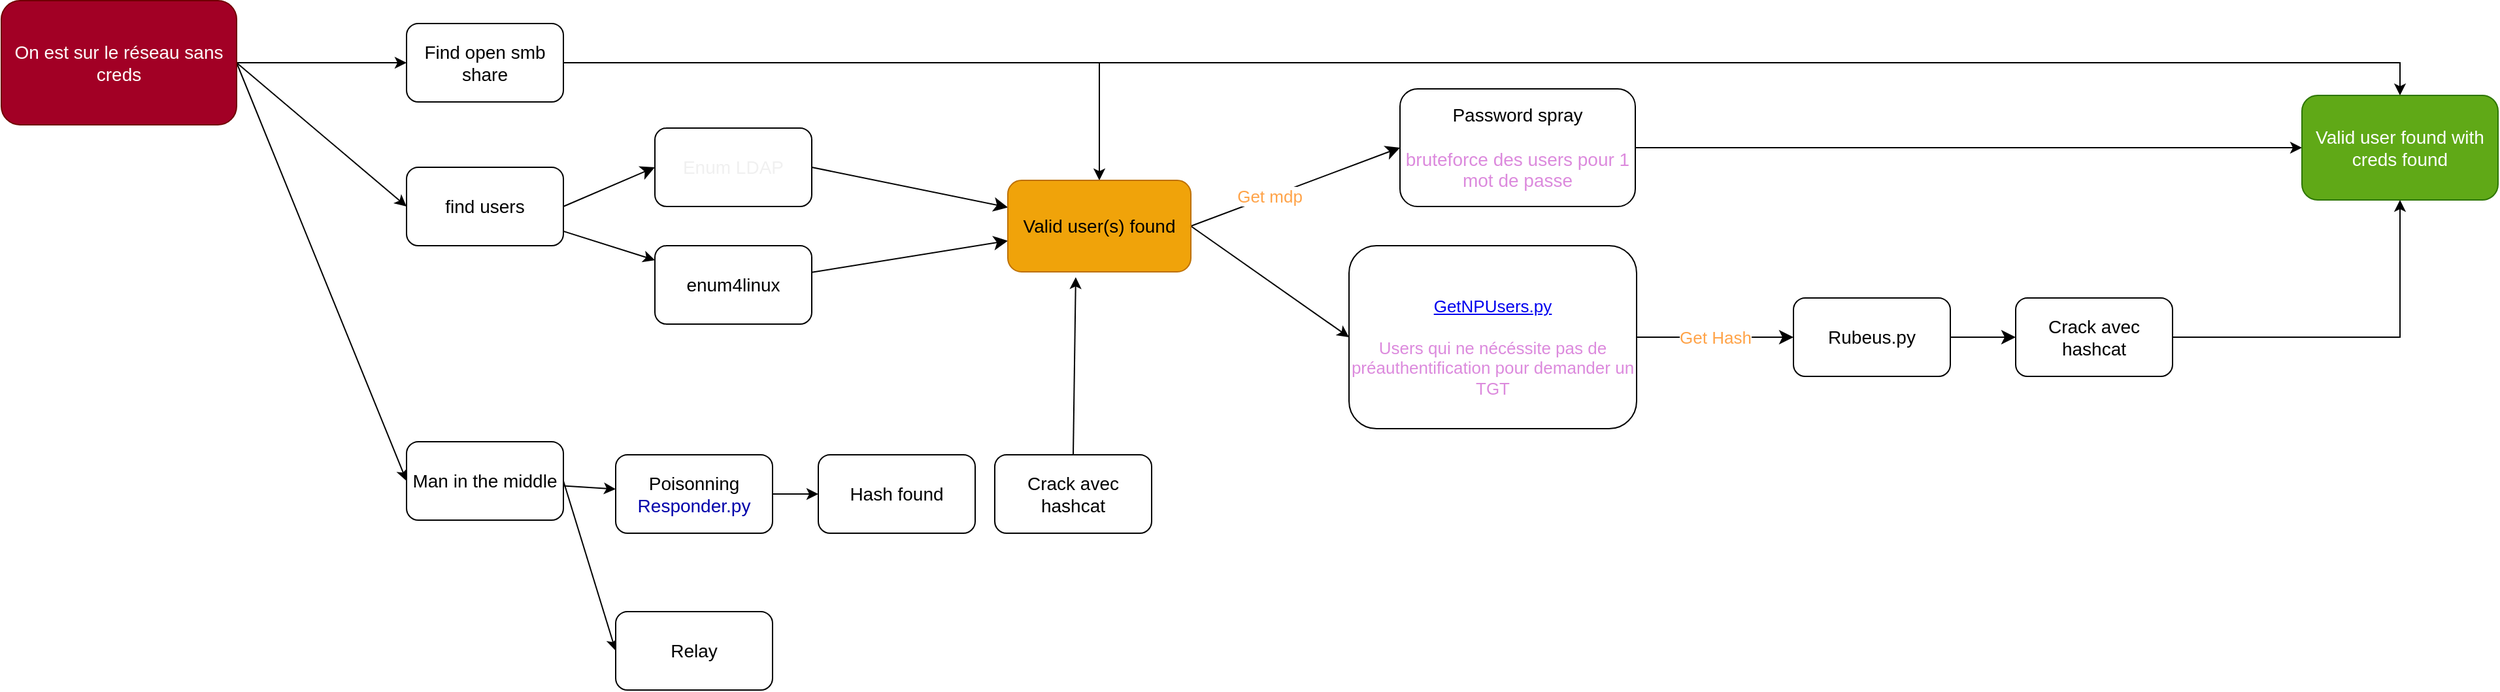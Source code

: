 <mxfile version="20.8.18" type="github" pages="3">
  <diagram id="9fB0GFrZQWABB-8gzhsE" name="From no creds">
    <mxGraphModel dx="3218" dy="1093" grid="1" gridSize="10" guides="1" tooltips="1" connect="1" arrows="1" fold="1" page="1" pageScale="1" pageWidth="1169" pageHeight="827" math="0" shadow="0">
      <root>
        <mxCell id="0" />
        <mxCell id="1" parent="0" />
        <mxCell id="q669wVBJVDhqwRxZ6Rot-2" value="" style="edgeStyle=none;rounded=0;orthogonalLoop=1;jettySize=auto;html=1;fontSize=14;exitX=1;exitY=0.5;exitDx=0;exitDy=0;entryX=0;entryY=0.5;entryDx=0;entryDy=0;" parent="1" source="OosuojFDGbZqmqcItjsv-1" target="q669wVBJVDhqwRxZ6Rot-1" edge="1">
          <mxGeometry relative="1" as="geometry" />
        </mxCell>
        <mxCell id="FLfiycKaQOmbqjivF0rp-5" style="edgeStyle=none;rounded=0;orthogonalLoop=1;jettySize=auto;html=1;exitX=1;exitY=0.5;exitDx=0;exitDy=0;entryX=0;entryY=0.5;entryDx=0;entryDy=0;fontSize=14;" parent="1" source="OosuojFDGbZqmqcItjsv-1" target="FLfiycKaQOmbqjivF0rp-3" edge="1">
          <mxGeometry relative="1" as="geometry" />
        </mxCell>
        <mxCell id="FLfiycKaQOmbqjivF0rp-9" style="edgeStyle=none;rounded=0;orthogonalLoop=1;jettySize=auto;html=1;exitX=1;exitY=0.5;exitDx=0;exitDy=0;entryX=0;entryY=0.5;entryDx=0;entryDy=0;fontSize=14;" parent="1" source="OosuojFDGbZqmqcItjsv-1" target="FLfiycKaQOmbqjivF0rp-6" edge="1">
          <mxGeometry relative="1" as="geometry" />
        </mxCell>
        <mxCell id="OosuojFDGbZqmqcItjsv-1" value="On est sur le réseau sans creds" style="rounded=1;whiteSpace=wrap;html=1;fontSize=14;fillColor=#a20025;strokeColor=#6F0000;fontColor=#ffffff;" parent="1" vertex="1">
          <mxGeometry x="-100" y="102.5" width="180" height="95" as="geometry" />
        </mxCell>
        <mxCell id="q669wVBJVDhqwRxZ6Rot-6" value="" style="edgeStyle=none;rounded=0;orthogonalLoop=1;jettySize=auto;html=1;fontSize=14;entryX=0;entryY=0.5;entryDx=0;entryDy=0;exitX=1;exitY=0.5;exitDx=0;exitDy=0;" parent="1" source="q669wVBJVDhqwRxZ6Rot-1" target="q669wVBJVDhqwRxZ6Rot-5" edge="1">
          <mxGeometry relative="1" as="geometry" />
        </mxCell>
        <mxCell id="3KcXfi7NhkpAm5ZNJReR-2" value="" style="edgeStyle=none;rounded=0;orthogonalLoop=1;jettySize=auto;html=1;fontSize=13;fontColor=#dc8add;" edge="1" parent="1" source="q669wVBJVDhqwRxZ6Rot-1" target="3KcXfi7NhkpAm5ZNJReR-1">
          <mxGeometry relative="1" as="geometry" />
        </mxCell>
        <mxCell id="q669wVBJVDhqwRxZ6Rot-1" value="Man in the middle" style="whiteSpace=wrap;html=1;rounded=1;fontSize=14;" parent="1" vertex="1">
          <mxGeometry x="210" y="440" width="120" height="60" as="geometry" />
        </mxCell>
        <mxCell id="FLfiycKaQOmbqjivF0rp-2" style="edgeStyle=none;rounded=0;orthogonalLoop=1;jettySize=auto;html=1;exitX=1;exitY=0.5;exitDx=0;exitDy=0;entryX=0;entryY=0.5;entryDx=0;entryDy=0;fontSize=14;" parent="1" source="q669wVBJVDhqwRxZ6Rot-3" target="y5aqqQjo2jUjklV6V6uS-5" edge="1">
          <mxGeometry relative="1" as="geometry">
            <mxPoint x="1010" y="220" as="targetPoint" />
          </mxGeometry>
        </mxCell>
        <mxCell id="q669wVBJVDhqwRxZ6Rot-3" value="&lt;div&gt;Password spray&lt;/div&gt;&lt;div&gt;&lt;br&gt;&lt;/div&gt;&lt;div&gt;&lt;font color=&quot;#dc8add&quot;&gt;bruteforce des users pour 1 mot de passe&lt;/font&gt;&lt;/div&gt;" style="whiteSpace=wrap;html=1;rounded=1;fontSize=14;" parent="1" vertex="1">
          <mxGeometry x="970" y="170" width="180" height="90" as="geometry" />
        </mxCell>
        <mxCell id="q669wVBJVDhqwRxZ6Rot-5" value="Relay" style="whiteSpace=wrap;html=1;rounded=1;fontSize=14;" parent="1" vertex="1">
          <mxGeometry x="370" y="570" width="120" height="60" as="geometry" />
        </mxCell>
        <mxCell id="y5aqqQjo2jUjklV6V6uS-7" style="edgeStyle=orthogonalEdgeStyle;rounded=0;orthogonalLoop=1;jettySize=auto;html=1;exitX=1;exitY=0.5;exitDx=0;exitDy=0;entryX=0.5;entryY=0;entryDx=0;entryDy=0;" edge="1" parent="1" source="FLfiycKaQOmbqjivF0rp-3" target="y5aqqQjo2jUjklV6V6uS-5">
          <mxGeometry relative="1" as="geometry" />
        </mxCell>
        <mxCell id="y5aqqQjo2jUjklV6V6uS-10" style="edgeStyle=orthogonalEdgeStyle;rounded=0;orthogonalLoop=1;jettySize=auto;html=1;exitX=1;exitY=0.5;exitDx=0;exitDy=0;fontColor=#ffa348;" edge="1" parent="1" source="FLfiycKaQOmbqjivF0rp-3" target="1S_cvOo1YeR9LOM_VgR6-3">
          <mxGeometry relative="1" as="geometry" />
        </mxCell>
        <mxCell id="FLfiycKaQOmbqjivF0rp-3" value="Find open smb share" style="rounded=1;whiteSpace=wrap;html=1;fontSize=14;" parent="1" vertex="1">
          <mxGeometry x="210" y="120" width="120" height="60" as="geometry" />
        </mxCell>
        <mxCell id="FLfiycKaQOmbqjivF0rp-8" value="" style="edgeStyle=none;rounded=0;orthogonalLoop=1;jettySize=auto;html=1;fontSize=14;" parent="1" source="FLfiycKaQOmbqjivF0rp-6" target="FLfiycKaQOmbqjivF0rp-7" edge="1">
          <mxGeometry relative="1" as="geometry" />
        </mxCell>
        <mxCell id="1S_cvOo1YeR9LOM_VgR6-2" style="edgeStyle=none;curved=1;rounded=0;orthogonalLoop=1;jettySize=auto;html=1;exitX=1;exitY=0.5;exitDx=0;exitDy=0;entryX=0;entryY=0.5;entryDx=0;entryDy=0;fontSize=14;fontColor=#F0F0F0;startSize=8;endSize=8;" parent="1" source="FLfiycKaQOmbqjivF0rp-6" target="1S_cvOo1YeR9LOM_VgR6-1" edge="1">
          <mxGeometry relative="1" as="geometry" />
        </mxCell>
        <mxCell id="FLfiycKaQOmbqjivF0rp-6" value="find users" style="rounded=1;whiteSpace=wrap;html=1;fontSize=14;" parent="1" vertex="1">
          <mxGeometry x="210" y="230" width="120" height="60" as="geometry" />
        </mxCell>
        <mxCell id="1S_cvOo1YeR9LOM_VgR6-4" value="" style="edgeStyle=none;curved=1;rounded=0;orthogonalLoop=1;jettySize=auto;html=1;fontSize=14;fontColor=#F0F0F0;startSize=8;endSize=8;" parent="1" source="FLfiycKaQOmbqjivF0rp-7" target="1S_cvOo1YeR9LOM_VgR6-3" edge="1">
          <mxGeometry relative="1" as="geometry" />
        </mxCell>
        <mxCell id="FLfiycKaQOmbqjivF0rp-7" value="enum4linux" style="whiteSpace=wrap;html=1;rounded=1;fontSize=14;" parent="1" vertex="1">
          <mxGeometry x="400" y="290" width="120" height="60" as="geometry" />
        </mxCell>
        <mxCell id="1S_cvOo1YeR9LOM_VgR6-5" style="edgeStyle=none;curved=1;rounded=0;orthogonalLoop=1;jettySize=auto;html=1;exitX=1;exitY=0.5;exitDx=0;exitDy=0;fontSize=14;fontColor=#F0F0F0;startSize=8;endSize=8;" parent="1" source="1S_cvOo1YeR9LOM_VgR6-1" target="1S_cvOo1YeR9LOM_VgR6-3" edge="1">
          <mxGeometry relative="1" as="geometry" />
        </mxCell>
        <mxCell id="1S_cvOo1YeR9LOM_VgR6-1" value="&lt;font style=&quot;font-size: 14px;&quot;&gt;Enum LDAP&lt;/font&gt;" style="rounded=1;whiteSpace=wrap;html=1;labelBackgroundColor=none;fontSize=14;fontColor=#F0F0F0;" parent="1" vertex="1">
          <mxGeometry x="400" y="200" width="120" height="60" as="geometry" />
        </mxCell>
        <mxCell id="1S_cvOo1YeR9LOM_VgR6-6" style="edgeStyle=none;curved=1;rounded=0;orthogonalLoop=1;jettySize=auto;html=1;exitX=1;exitY=0.5;exitDx=0;exitDy=0;entryX=0;entryY=0.5;entryDx=0;entryDy=0;fontSize=14;fontColor=#000000;startSize=8;endSize=8;" parent="1" source="1S_cvOo1YeR9LOM_VgR6-3" target="q669wVBJVDhqwRxZ6Rot-3" edge="1">
          <mxGeometry relative="1" as="geometry" />
        </mxCell>
        <mxCell id="y5aqqQjo2jUjklV6V6uS-11" value="&lt;font style=&quot;font-size: 13px;&quot;&gt;Get mdp&lt;/font&gt;" style="edgeLabel;html=1;align=center;verticalAlign=middle;resizable=0;points=[];fontColor=#ffa348;" vertex="1" connectable="0" parent="1S_cvOo1YeR9LOM_VgR6-6">
          <mxGeometry x="-0.253" y="1" relative="1" as="geometry">
            <mxPoint as="offset" />
          </mxGeometry>
        </mxCell>
        <mxCell id="1S_cvOo1YeR9LOM_VgR6-9" value="&lt;font style=&quot;font-size: 13px;&quot; color=&quot;#ffa348&quot;&gt;Get Hash&lt;/font&gt;" style="rounded=0;orthogonalLoop=1;jettySize=auto;html=1;entryX=0;entryY=0.5;entryDx=0;entryDy=0;fontSize=14;fontColor=#000000;startSize=8;endSize=8;startArrow=none;exitX=1;exitY=0.5;exitDx=0;exitDy=0;" parent="1" source="y5aqqQjo2jUjklV6V6uS-16" target="y5aqqQjo2jUjklV6V6uS-1" edge="1">
          <mxGeometry relative="1" as="geometry">
            <mxPoint x="701" y="570" as="sourcePoint" />
            <mxPoint x="966" y="350" as="targetPoint" />
          </mxGeometry>
        </mxCell>
        <mxCell id="y5aqqQjo2jUjklV6V6uS-19" style="edgeStyle=none;rounded=0;orthogonalLoop=1;jettySize=auto;html=1;exitX=1;exitY=0.5;exitDx=0;exitDy=0;entryX=0;entryY=0.5;entryDx=0;entryDy=0;fontSize=13;fontColor=#ffffff;" edge="1" parent="1" source="1S_cvOo1YeR9LOM_VgR6-3" target="y5aqqQjo2jUjklV6V6uS-16">
          <mxGeometry relative="1" as="geometry" />
        </mxCell>
        <mxCell id="1S_cvOo1YeR9LOM_VgR6-3" value="Valid user(s) found" style="whiteSpace=wrap;html=1;rounded=1;fontSize=14;fillColor=#f0a30a;strokeColor=#BD7000;fontColor=#000000;" parent="1" vertex="1">
          <mxGeometry x="670" y="240" width="140" height="70" as="geometry" />
        </mxCell>
        <mxCell id="y5aqqQjo2jUjklV6V6uS-3" style="edgeStyle=none;curved=1;rounded=0;orthogonalLoop=1;jettySize=auto;html=1;exitX=1;exitY=0.5;exitDx=0;exitDy=0;entryX=0;entryY=0.5;entryDx=0;entryDy=0;fontSize=14;startSize=8;endSize=8;" edge="1" parent="1" source="y5aqqQjo2jUjklV6V6uS-1" target="y5aqqQjo2jUjklV6V6uS-13">
          <mxGeometry relative="1" as="geometry">
            <mxPoint x="1341" y="490" as="targetPoint" />
          </mxGeometry>
        </mxCell>
        <mxCell id="y5aqqQjo2jUjklV6V6uS-1" value="&lt;div&gt;Rubeus.py&lt;/div&gt;" style="rounded=1;whiteSpace=wrap;html=1;fontSize=14;" vertex="1" parent="1">
          <mxGeometry x="1271" y="330" width="120" height="60" as="geometry" />
        </mxCell>
        <mxCell id="y5aqqQjo2jUjklV6V6uS-4" style="edgeStyle=none;curved=1;rounded=0;orthogonalLoop=1;jettySize=auto;html=1;exitX=0.5;exitY=1;exitDx=0;exitDy=0;fontSize=14;startSize=8;endSize=8;" edge="1" parent="1">
          <mxGeometry relative="1" as="geometry">
            <mxPoint x="1426" y="540" as="sourcePoint" />
            <mxPoint x="1426" y="540" as="targetPoint" />
          </mxGeometry>
        </mxCell>
        <mxCell id="y5aqqQjo2jUjklV6V6uS-5" value="&lt;div&gt;Valid user found with creds found&lt;/div&gt;" style="rounded=1;whiteSpace=wrap;html=1;fontSize=14;fillColor=#60a917;strokeColor=#2D7600;fontColor=#ffffff;" vertex="1" parent="1">
          <mxGeometry x="1660" y="175" width="150" height="80" as="geometry" />
        </mxCell>
        <mxCell id="_KkYkDTvTRN3HUsftzkZ-1" style="edgeStyle=orthogonalEdgeStyle;rounded=0;orthogonalLoop=1;jettySize=auto;html=1;exitX=1;exitY=0.5;exitDx=0;exitDy=0;entryX=0.5;entryY=1;entryDx=0;entryDy=0;fontSize=13;fontColor=#0000aa;" edge="1" parent="1" source="y5aqqQjo2jUjklV6V6uS-13" target="y5aqqQjo2jUjklV6V6uS-5">
          <mxGeometry relative="1" as="geometry" />
        </mxCell>
        <mxCell id="y5aqqQjo2jUjklV6V6uS-13" value="Crack avec hashcat" style="whiteSpace=wrap;html=1;fontSize=14;rounded=1;" vertex="1" parent="1">
          <mxGeometry x="1441" y="330" width="120" height="60" as="geometry" />
        </mxCell>
        <mxCell id="y5aqqQjo2jUjklV6V6uS-16" value="&lt;div&gt;&lt;font color=&quot;#ffffff&quot;&gt;Find users AsRepRoastable&lt;/font&gt;&lt;/div&gt;&lt;div&gt;&lt;font color=&quot;#ffffff&quot;&gt;&lt;a href=&quot;https://github.com/SecureAuthCorp/impacket/blob/master/examples/GetNPUsers.py&quot;&gt;GetNPUsers.py&lt;/a&gt;&lt;br&gt;&lt;/font&gt;&lt;/div&gt;&lt;div&gt;&lt;font color=&quot;#ffffff&quot;&gt;&lt;br&gt;&lt;/font&gt;&lt;/div&gt;&lt;div&gt;&lt;font color=&quot;#dc8add&quot;&gt;Users qui ne nécéssite pas de préauthentification pour demander un TGT&lt;/font&gt;&lt;/div&gt;" style="rounded=1;whiteSpace=wrap;html=1;fontSize=13;fontColor=#ffa348;" vertex="1" parent="1">
          <mxGeometry x="931" y="290" width="220" height="140" as="geometry" />
        </mxCell>
        <mxCell id="3KcXfi7NhkpAm5ZNJReR-4" value="" style="edgeStyle=none;rounded=0;orthogonalLoop=1;jettySize=auto;html=1;fontSize=13;fontColor=#dc8add;" edge="1" parent="1" source="3KcXfi7NhkpAm5ZNJReR-1" target="3KcXfi7NhkpAm5ZNJReR-3">
          <mxGeometry relative="1" as="geometry" />
        </mxCell>
        <mxCell id="3KcXfi7NhkpAm5ZNJReR-1" value="&lt;div&gt;Poisonning&lt;/div&gt;&lt;div&gt;&lt;font color=&quot;#0000aa&quot;&gt;Responder.py&lt;/font&gt;&lt;br&gt;&lt;/div&gt;" style="whiteSpace=wrap;html=1;fontSize=14;rounded=1;" vertex="1" parent="1">
          <mxGeometry x="370" y="450" width="120" height="60" as="geometry" />
        </mxCell>
        <mxCell id="3KcXfi7NhkpAm5ZNJReR-3" value="Hash found" style="whiteSpace=wrap;html=1;fontSize=14;rounded=1;" vertex="1" parent="1">
          <mxGeometry x="525" y="450" width="120" height="60" as="geometry" />
        </mxCell>
        <mxCell id="3KcXfi7NhkpAm5ZNJReR-9" style="rounded=0;orthogonalLoop=1;jettySize=auto;html=1;exitX=0.5;exitY=0;exitDx=0;exitDy=0;entryX=0.371;entryY=1.059;entryDx=0;entryDy=0;entryPerimeter=0;fontSize=13;fontColor=#dc8add;" edge="1" parent="1" source="3KcXfi7NhkpAm5ZNJReR-7" target="1S_cvOo1YeR9LOM_VgR6-3">
          <mxGeometry relative="1" as="geometry" />
        </mxCell>
        <mxCell id="3KcXfi7NhkpAm5ZNJReR-7" value="Crack avec hashcat" style="whiteSpace=wrap;html=1;fontSize=14;rounded=1;" vertex="1" parent="1">
          <mxGeometry x="660" y="450" width="120" height="60" as="geometry" />
        </mxCell>
      </root>
    </mxGraphModel>
  </diagram>
  <diagram name="from creds" id="U4GICPjlUHhETOjYcaq2">
    <mxGraphModel dx="2620" dy="956" grid="1" gridSize="10" guides="1" tooltips="1" connect="1" arrows="1" fold="1" page="1" pageScale="1" pageWidth="827" pageHeight="1169" math="0" shadow="0">
      <root>
        <mxCell id="0" />
        <mxCell id="1" parent="0" />
        <mxCell id="5y5mrsRL2AuuEaPEtIoS-18" style="edgeStyle=none;rounded=0;orthogonalLoop=1;jettySize=auto;html=1;exitX=1;exitY=0.5;exitDx=0;exitDy=0;entryX=0;entryY=0.5;entryDx=0;entryDy=0;fontSize=13;" parent="1" source="5y5mrsRL2AuuEaPEtIoS-3" target="5y5mrsRL2AuuEaPEtIoS-11" edge="1">
          <mxGeometry relative="1" as="geometry" />
        </mxCell>
        <mxCell id="5y5mrsRL2AuuEaPEtIoS-26" value="" style="edgeStyle=none;rounded=0;orthogonalLoop=1;jettySize=auto;html=1;entryX=0;entryY=0.5;entryDx=0;entryDy=0;fontSize=13;" parent="1" edge="1">
          <mxGeometry relative="1" as="geometry">
            <mxPoint x="-300" y="1070" as="sourcePoint" />
            <mxPoint x="-180" y="1260" as="targetPoint" />
          </mxGeometry>
        </mxCell>
        <mxCell id="5y5mrsRL2AuuEaPEtIoS-55" value="" style="edgeStyle=none;rounded=0;orthogonalLoop=1;jettySize=auto;html=1;exitX=1;exitY=0.5;exitDx=0;exitDy=0;fontSize=13;" parent="1" source="5y5mrsRL2AuuEaPEtIoS-3" target="5y5mrsRL2AuuEaPEtIoS-54" edge="1">
          <mxGeometry relative="1" as="geometry" />
        </mxCell>
        <mxCell id="5y5mrsRL2AuuEaPEtIoS-64" style="edgeStyle=none;rounded=0;orthogonalLoop=1;jettySize=auto;html=1;exitX=1;exitY=0.5;exitDx=0;exitDy=0;entryX=0;entryY=0.5;entryDx=0;entryDy=0;fontSize=13;" parent="1" source="5y5mrsRL2AuuEaPEtIoS-3" target="5y5mrsRL2AuuEaPEtIoS-63" edge="1">
          <mxGeometry relative="1" as="geometry" />
        </mxCell>
        <mxCell id="5y5mrsRL2AuuEaPEtIoS-3" value="Attaque" style="whiteSpace=wrap;html=1;rounded=1;fontSize=13;" parent="1" vertex="1">
          <mxGeometry x="-420" y="1040" width="120" height="60" as="geometry" />
        </mxCell>
        <mxCell id="5y5mrsRL2AuuEaPEtIoS-22" value="" style="edgeStyle=orthogonalEdgeStyle;rounded=0;orthogonalLoop=1;jettySize=auto;html=1;fontSize=13;entryX=0.5;entryY=0;entryDx=0;entryDy=0;" parent="1" source="5y5mrsRL2AuuEaPEtIoS-5" target="orcKsDgMiDMdKtN4nEvD-2" edge="1">
          <mxGeometry relative="1" as="geometry">
            <mxPoint x="-190" y="615.0" as="targetPoint" />
            <Array as="points">
              <mxPoint x="-340" y="440" />
              <mxPoint x="985" y="440" />
            </Array>
          </mxGeometry>
        </mxCell>
        <mxCell id="5y5mrsRL2AuuEaPEtIoS-5" value="&lt;div style=&quot;font-size: 13px;&quot;&gt;Enumération des shares authentifié&lt;/div&gt;&lt;div style=&quot;font-size: 13px;&quot;&gt;&lt;br&gt;&lt;/div&gt;&lt;div style=&quot;font-size: 13px;&quot;&gt;&lt;font style=&quot;font-size: 13px;&quot; color=&quot;#2a7bde&quot;&gt;smbmap&lt;/font&gt;&lt;/div&gt;&lt;div style=&quot;font-size: 13px;&quot;&gt;&lt;font style=&quot;font-size: 13px;&quot; color=&quot;#2a7bde&quot;&gt;cme smb&lt;/font&gt;&lt;br style=&quot;font-size: 13px;&quot;&gt;&lt;/div&gt;" style="whiteSpace=wrap;html=1;rounded=1;fontSize=13;" parent="1" vertex="1">
          <mxGeometry x="-420" y="562.5" width="160" height="105" as="geometry" />
        </mxCell>
        <mxCell id="5y5mrsRL2AuuEaPEtIoS-20" value="" style="edgeStyle=none;rounded=0;orthogonalLoop=1;jettySize=auto;html=1;fontSize=13;entryX=0;entryY=0.5;entryDx=0;entryDy=0;" parent="1" source="5y5mrsRL2AuuEaPEtIoS-7" target="5y5mrsRL2AuuEaPEtIoS-27" edge="1">
          <mxGeometry relative="1" as="geometry">
            <mxPoint x="-190" y="770" as="targetPoint" />
          </mxGeometry>
        </mxCell>
        <mxCell id="5y5mrsRL2AuuEaPEtIoS-7" value="Enumération AD&lt;br style=&quot;font-size: 13px;&quot;&gt;Bloodhound" style="whiteSpace=wrap;html=1;rounded=1;fontSize=13;" parent="1" vertex="1">
          <mxGeometry x="-413" y="730" width="120" height="60" as="geometry" />
        </mxCell>
        <mxCell id="5y5mrsRL2AuuEaPEtIoS-43" value="" style="edgeStyle=none;rounded=0;orthogonalLoop=1;jettySize=auto;html=1;fontSize=13;" parent="1" source="5y5mrsRL2AuuEaPEtIoS-11" target="5y5mrsRL2AuuEaPEtIoS-42" edge="1">
          <mxGeometry relative="1" as="geometry" />
        </mxCell>
        <mxCell id="5y5mrsRL2AuuEaPEtIoS-11" value="Relais SMB" style="rounded=1;whiteSpace=wrap;html=1;fontSize=13;" parent="1" vertex="1">
          <mxGeometry x="-180" y="900" width="120" height="60" as="geometry" />
        </mxCell>
        <mxCell id="5y5mrsRL2AuuEaPEtIoS-61" value="" style="edgeStyle=orthogonalEdgeStyle;rounded=0;orthogonalLoop=1;jettySize=auto;html=1;strokeColor=#000000;fontSize=13;" parent="1" edge="1">
          <mxGeometry relative="1" as="geometry">
            <mxPoint x="-60" y="1260" as="sourcePoint" />
            <mxPoint x="10" y="1260" as="targetPoint" />
          </mxGeometry>
        </mxCell>
        <mxCell id="5y5mrsRL2AuuEaPEtIoS-27" value="&lt;div&gt;Kerberoasting&lt;/div&gt;&lt;div&gt;&lt;font color=&quot;#2a7bde&quot;&gt;rubeu.py&lt;/font&gt;&lt;/div&gt;&lt;div&gt;&lt;font color=&quot;#2a7bde&quot;&gt;&lt;br&gt;&lt;/font&gt;&lt;/div&gt;&lt;div&gt;&lt;font color=&quot;#2a7bde&quot;&gt;&lt;font color=&quot;#dc8add&quot;&gt;Get hash of services accounts&lt;/font&gt;&lt;br&gt;&lt;/font&gt;&lt;/div&gt;" style="whiteSpace=wrap;html=1;rounded=1;fontSize=13;" parent="1" vertex="1">
          <mxGeometry x="-130" y="640" width="170" height="110" as="geometry" />
        </mxCell>
        <mxCell id="5y5mrsRL2AuuEaPEtIoS-36" value="" style="edgeStyle=none;rounded=0;orthogonalLoop=1;jettySize=auto;html=1;entryX=0;entryY=0.5;entryDx=0;entryDy=0;exitX=1;exitY=0.5;exitDx=0;exitDy=0;fontSize=13;" parent="1" source="5y5mrsRL2AuuEaPEtIoS-33" target="5y5mrsRL2AuuEaPEtIoS-35" edge="1">
          <mxGeometry relative="1" as="geometry" />
        </mxCell>
        <mxCell id="5y5mrsRL2AuuEaPEtIoS-41" value="" style="edgeStyle=none;rounded=0;orthogonalLoop=1;jettySize=auto;html=1;fontSize=13;" parent="1" source="5y5mrsRL2AuuEaPEtIoS-33" target="5y5mrsRL2AuuEaPEtIoS-40" edge="1">
          <mxGeometry relative="1" as="geometry" />
        </mxCell>
        <mxCell id="5y5mrsRL2AuuEaPEtIoS-33" value="Reconnaissance du réseau" style="whiteSpace=wrap;html=1;rounded=1;fontSize=13;" parent="1" vertex="1">
          <mxGeometry x="-110" y="330" width="120" height="60" as="geometry" />
        </mxCell>
        <mxCell id="5y5mrsRL2AuuEaPEtIoS-38" value="" style="edgeStyle=none;rounded=0;orthogonalLoop=1;jettySize=auto;html=1;fontSize=13;" parent="1" source="5y5mrsRL2AuuEaPEtIoS-35" target="5y5mrsRL2AuuEaPEtIoS-37" edge="1">
          <mxGeometry relative="1" as="geometry" />
        </mxCell>
        <mxCell id="5y5mrsRL2AuuEaPEtIoS-35" value="Controleurs de domaines" style="whiteSpace=wrap;html=1;rounded=1;fontSize=13;" parent="1" vertex="1">
          <mxGeometry x="40" y="240" width="120" height="60" as="geometry" />
        </mxCell>
        <mxCell id="5y5mrsRL2AuuEaPEtIoS-37" value="via DNS" style="whiteSpace=wrap;html=1;rounded=1;fontSize=13;" parent="1" vertex="1">
          <mxGeometry x="190" y="230" width="120" height="60" as="geometry" />
        </mxCell>
        <mxCell id="5y5mrsRL2AuuEaPEtIoS-40" value="Scan Nmap du réseau" style="whiteSpace=wrap;html=1;rounded=1;fontSize=13;" parent="1" vertex="1">
          <mxGeometry x="70" y="320" width="120" height="60" as="geometry" />
        </mxCell>
        <mxCell id="5y5mrsRL2AuuEaPEtIoS-45" style="edgeStyle=none;rounded=0;orthogonalLoop=1;jettySize=auto;html=1;exitX=1;exitY=0.5;exitDx=0;exitDy=0;fontSize=13;" parent="1" source="5y5mrsRL2AuuEaPEtIoS-42" target="5y5mrsRL2AuuEaPEtIoS-44" edge="1">
          <mxGeometry relative="1" as="geometry" />
        </mxCell>
        <mxCell id="5y5mrsRL2AuuEaPEtIoS-42" value="inscription au service d&#39;inscription web ADCS" style="whiteSpace=wrap;html=1;rounded=1;fontSize=13;" parent="1" vertex="1">
          <mxGeometry x="-14" y="900" width="120" height="60" as="geometry" />
        </mxCell>
        <mxCell id="5y5mrsRL2AuuEaPEtIoS-47" value="" style="edgeStyle=none;rounded=0;orthogonalLoop=1;jettySize=auto;html=1;fontSize=13;" parent="1" source="5y5mrsRL2AuuEaPEtIoS-44" target="5y5mrsRL2AuuEaPEtIoS-46" edge="1">
          <mxGeometry relative="1" as="geometry" />
        </mxCell>
        <mxCell id="5y5mrsRL2AuuEaPEtIoS-44" value="Récupération d&#39;un certificat" style="whiteSpace=wrap;html=1;rounded=1;fontSize=13;" parent="1" vertex="1">
          <mxGeometry x="150" y="900" width="120" height="60" as="geometry" />
        </mxCell>
        <mxCell id="5y5mrsRL2AuuEaPEtIoS-49" value="" style="edgeStyle=none;rounded=0;orthogonalLoop=1;jettySize=auto;html=1;fontSize=13;" parent="1" source="5y5mrsRL2AuuEaPEtIoS-46" target="5y5mrsRL2AuuEaPEtIoS-48" edge="1">
          <mxGeometry relative="1" as="geometry" />
        </mxCell>
        <mxCell id="5y5mrsRL2AuuEaPEtIoS-46" value="&lt;div style=&quot;font-size: 13px;&quot;&gt;on récupère un ticket kerberos TGT&lt;/div&gt;&lt;div style=&quot;font-size: 13px;&quot;&gt;&lt;br style=&quot;font-size: 13px;&quot;&gt;&lt;/div&gt;&lt;div style=&quot;font-size: 13px;&quot;&gt;gettgtpkinit.py&lt;/div&gt;" style="whiteSpace=wrap;html=1;rounded=1;fontSize=13;" parent="1" vertex="1">
          <mxGeometry x="320" y="900" width="120" height="60" as="geometry" />
        </mxCell>
        <mxCell id="5y5mrsRL2AuuEaPEtIoS-48" value="&lt;div style=&quot;font-size: 13px;&quot;&gt;Récupération du NT hash&lt;/div&gt;&lt;div style=&quot;font-size: 13px;&quot;&gt;&lt;br style=&quot;font-size: 13px;&quot;&gt;&lt;/div&gt;&lt;div style=&quot;font-size: 13px;&quot;&gt;getnthash.py&lt;br style=&quot;font-size: 13px;&quot;&gt;&lt;/div&gt;" style="whiteSpace=wrap;html=1;rounded=1;fontSize=13;" parent="1" vertex="1">
          <mxGeometry x="520" y="900" width="120" height="60" as="geometry" />
        </mxCell>
        <mxCell id="5y5mrsRL2AuuEaPEtIoS-58" value="" style="edgeStyle=orthogonalEdgeStyle;rounded=0;orthogonalLoop=1;jettySize=auto;html=1;entryX=0;entryY=0.5;entryDx=0;entryDy=0;strokeColor=#FF3333;fontSize=13;" parent="1" source="5y5mrsRL2AuuEaPEtIoS-52" target="5y5mrsRL2AuuEaPEtIoS-11" edge="1">
          <mxGeometry relative="1" as="geometry">
            <mxPoint x="160" y="1010" as="targetPoint" />
            <Array as="points">
              <mxPoint x="46" y="990" />
              <mxPoint x="-280" y="990" />
              <mxPoint x="-280" y="930" />
            </Array>
          </mxGeometry>
        </mxCell>
        <mxCell id="5y5mrsRL2AuuEaPEtIoS-52" value="coercer.py" style="whiteSpace=wrap;html=1;rounded=1;fontSize=13;" parent="1" vertex="1">
          <mxGeometry x="-14" y="1000" width="120" height="60" as="geometry" />
        </mxCell>
        <mxCell id="5y5mrsRL2AuuEaPEtIoS-59" style="edgeStyle=orthogonalEdgeStyle;rounded=0;orthogonalLoop=1;jettySize=auto;html=1;exitX=1;exitY=0.5;exitDx=0;exitDy=0;entryX=0;entryY=0.5;entryDx=0;entryDy=0;strokeColor=#000000;fontSize=13;" parent="1" source="5y5mrsRL2AuuEaPEtIoS-54" target="5y5mrsRL2AuuEaPEtIoS-52" edge="1">
          <mxGeometry relative="1" as="geometry" />
        </mxCell>
        <mxCell id="5y5mrsRL2AuuEaPEtIoS-54" value="on force un DC à se connecter à nous" style="whiteSpace=wrap;html=1;rounded=1;fontSize=13;" parent="1" vertex="1">
          <mxGeometry x="-200" y="1000" width="120" height="60" as="geometry" />
        </mxCell>
        <mxCell id="5y5mrsRL2AuuEaPEtIoS-63" value="shadow admin" style="rounded=1;whiteSpace=wrap;html=1;fontSize=13;" parent="1" vertex="1">
          <mxGeometry x="-180" y="1100" width="120" height="60" as="geometry" />
        </mxCell>
        <mxCell id="o2TW2BTDyTJAUZRltqvO-1" style="edgeStyle=orthogonalEdgeStyle;rounded=0;orthogonalLoop=1;jettySize=auto;html=1;exitX=1;exitY=0.5;exitDx=0;exitDy=0;entryX=0;entryY=0.5;entryDx=0;entryDy=0;fontSize=13;fontColor=#0000aa;" edge="1" parent="1" source="orcKsDgMiDMdKtN4nEvD-1" target="5y5mrsRL2AuuEaPEtIoS-5">
          <mxGeometry relative="1" as="geometry" />
        </mxCell>
        <mxCell id="o2TW2BTDyTJAUZRltqvO-4" style="edgeStyle=none;rounded=0;orthogonalLoop=1;jettySize=auto;html=1;exitX=1;exitY=0.5;exitDx=0;exitDy=0;entryX=0;entryY=0.5;entryDx=0;entryDy=0;fontSize=13;fontColor=#2a7bde;" edge="1" parent="1" source="orcKsDgMiDMdKtN4nEvD-1" target="5y5mrsRL2AuuEaPEtIoS-7">
          <mxGeometry relative="1" as="geometry" />
        </mxCell>
        <mxCell id="orcKsDgMiDMdKtN4nEvD-1" value="&lt;div style=&quot;font-size: 13px;&quot;&gt;Valid account on the domain&lt;/div&gt;" style="rounded=1;whiteSpace=wrap;html=1;fontSize=13;fillColor=#e51400;strokeColor=#B20000;fontColor=#ffffff;" vertex="1" parent="1">
          <mxGeometry x="-680" y="575" width="150" height="80" as="geometry" />
        </mxCell>
        <mxCell id="orcKsDgMiDMdKtN4nEvD-2" value="Admin right" style="rounded=1;whiteSpace=wrap;html=1;fontSize=13;fillColor=#60a917;strokeColor=#2D7600;fontColor=#ffffff;" vertex="1" parent="1">
          <mxGeometry x="910" y="545" width="150" height="80" as="geometry" />
        </mxCell>
      </root>
    </mxGraphModel>
  </diagram>
  <diagram id="oTci8SejxHdYvOjTQ01X" name="Bonnes pratiques">
    <mxGraphModel dx="2261" dy="-354" grid="1" gridSize="10" guides="1" tooltips="1" connect="1" arrows="1" fold="1" page="1" pageScale="1" pageWidth="827" pageHeight="1169" math="0" shadow="0">
      <root>
        <mxCell id="0" />
        <mxCell id="1" parent="0" />
        <mxCell id="oVyD5hO7Ps2CTn3XRuPj-1" value="" style="edgeStyle=none;rounded=0;orthogonalLoop=1;jettySize=auto;html=1;strokeColor=#000000;" parent="1" source="oVyD5hO7Ps2CTn3XRuPj-11" target="oVyD5hO7Ps2CTn3XRuPj-12" edge="1">
          <mxGeometry relative="1" as="geometry" />
        </mxCell>
        <mxCell id="oVyD5hO7Ps2CTn3XRuPj-2" value="" style="edgeStyle=none;rounded=0;orthogonalLoop=1;jettySize=auto;html=1;strokeColor=#000000;" parent="1" source="oVyD5hO7Ps2CTn3XRuPj-11" target="oVyD5hO7Ps2CTn3XRuPj-13" edge="1">
          <mxGeometry relative="1" as="geometry" />
        </mxCell>
        <mxCell id="oVyD5hO7Ps2CTn3XRuPj-3" value="" style="edgeStyle=none;rounded=0;orthogonalLoop=1;jettySize=auto;html=1;strokeColor=#000000;" parent="1" source="oVyD5hO7Ps2CTn3XRuPj-11" target="oVyD5hO7Ps2CTn3XRuPj-14" edge="1">
          <mxGeometry relative="1" as="geometry" />
        </mxCell>
        <mxCell id="oVyD5hO7Ps2CTn3XRuPj-4" value="" style="edgeStyle=none;rounded=0;orthogonalLoop=1;jettySize=auto;html=1;strokeColor=#000000;" parent="1" source="oVyD5hO7Ps2CTn3XRuPj-11" target="oVyD5hO7Ps2CTn3XRuPj-15" edge="1">
          <mxGeometry relative="1" as="geometry" />
        </mxCell>
        <mxCell id="oVyD5hO7Ps2CTn3XRuPj-5" value="" style="edgeStyle=none;rounded=0;orthogonalLoop=1;jettySize=auto;html=1;strokeColor=#000000;" parent="1" source="oVyD5hO7Ps2CTn3XRuPj-11" target="oVyD5hO7Ps2CTn3XRuPj-16" edge="1">
          <mxGeometry relative="1" as="geometry" />
        </mxCell>
        <mxCell id="oVyD5hO7Ps2CTn3XRuPj-6" value="" style="edgeStyle=none;rounded=0;orthogonalLoop=1;jettySize=auto;html=1;strokeColor=#000000;fontSize=12;" parent="1" source="oVyD5hO7Ps2CTn3XRuPj-11" target="oVyD5hO7Ps2CTn3XRuPj-17" edge="1">
          <mxGeometry relative="1" as="geometry" />
        </mxCell>
        <mxCell id="oVyD5hO7Ps2CTn3XRuPj-7" value="" style="edgeStyle=none;rounded=0;orthogonalLoop=1;jettySize=auto;html=1;strokeColor=#000000;fontSize=11;" parent="1" source="oVyD5hO7Ps2CTn3XRuPj-21" target="oVyD5hO7Ps2CTn3XRuPj-18" edge="1">
          <mxGeometry relative="1" as="geometry" />
        </mxCell>
        <mxCell id="oVyD5hO7Ps2CTn3XRuPj-8" value="" style="edgeStyle=none;rounded=0;orthogonalLoop=1;jettySize=auto;html=1;strokeColor=#000000;fontSize=12;exitX=1.008;exitY=0.383;exitDx=0;exitDy=0;exitPerimeter=0;" parent="1" source="oVyD5hO7Ps2CTn3XRuPj-21" target="oVyD5hO7Ps2CTn3XRuPj-19" edge="1">
          <mxGeometry relative="1" as="geometry" />
        </mxCell>
        <mxCell id="oVyD5hO7Ps2CTn3XRuPj-9" value="" style="edgeStyle=none;rounded=0;orthogonalLoop=1;jettySize=auto;html=1;strokeColor=#000000;fontSize=12;exitX=1;exitY=0.5;exitDx=0;exitDy=0;" parent="1" source="oVyD5hO7Ps2CTn3XRuPj-21" target="oVyD5hO7Ps2CTn3XRuPj-20" edge="1">
          <mxGeometry relative="1" as="geometry">
            <mxPoint x="220" y="1391" as="sourcePoint" />
          </mxGeometry>
        </mxCell>
        <mxCell id="oVyD5hO7Ps2CTn3XRuPj-10" value="" style="edgeStyle=none;rounded=0;orthogonalLoop=1;jettySize=auto;html=1;strokeColor=#000000;fontSize=12;" parent="1" source="oVyD5hO7Ps2CTn3XRuPj-11" target="oVyD5hO7Ps2CTn3XRuPj-21" edge="1">
          <mxGeometry relative="1" as="geometry" />
        </mxCell>
        <mxCell id="oVyD5hO7Ps2CTn3XRuPj-11" value="Mauvaises pratiques AD" style="rounded=1;whiteSpace=wrap;html=1;" parent="1" vertex="1">
          <mxGeometry x="-170" y="1361" width="120" height="60" as="geometry" />
        </mxCell>
        <mxCell id="oVyD5hO7Ps2CTn3XRuPj-12" value="Mauvaise gestion des droits sur les dossiers paratgés" style="whiteSpace=wrap;html=1;rounded=1;" parent="1" vertex="1">
          <mxGeometry x="20" y="1250" width="120" height="60" as="geometry" />
        </mxCell>
        <mxCell id="oVyD5hO7Ps2CTn3XRuPj-13" value="SMBv1 activé" style="whiteSpace=wrap;html=1;rounded=1;" parent="1" vertex="1">
          <mxGeometry x="30" y="1691" width="120" height="60" as="geometry" />
        </mxCell>
        <mxCell id="oVyD5hO7Ps2CTn3XRuPj-14" value="&lt;span style=&quot;background-color: transparent;&quot;&gt;&lt;font style=&quot;font-size: 11px;&quot;&gt;&lt;span style=&quot;margin: 0px; padding: 0px; user-select: text; font-variant-ligatures: none !important; font-style: normal; font-variant-caps: normal; font-weight: 400; letter-spacing: normal; text-align: left; text-indent: 0px; text-transform: none; word-spacing: 0px; -webkit-text-stroke-width: 0px; text-decoration-style: initial; text-decoration-color: initial; line-height: 15.4px; font-family: Verdana, Verdana_EmbeddedFont, Verdana_MSFontService, sans-serif;&quot; class=&quot;TextRun SCXW149403419 BCX7&quot; data-contrast=&quot;none&quot; lang=&quot;FR-FR&quot;&gt;&lt;/span&gt;&lt;/font&gt;&lt;/span&gt; &lt;span style=&quot;background-color: transparent;&quot;&gt;&lt;font style=&quot;font-size: 11px;&quot;&gt;&lt;span style=&quot;margin: 0px; padding: 0px; user-select: text; font-variant-ligatures: none !important; font-style: normal; font-variant-caps: normal; font-weight: 400; letter-spacing: normal; text-align: left; text-indent: 0px; text-transform: none; word-spacing: 0px; -webkit-text-stroke-width: 0px; text-decoration-style: initial; text-decoration-color: initial; line-height: 15.4px; font-family: Verdana, Verdana_EmbeddedFont, Verdana_MSFontService, sans-serif;&quot; class=&quot;TextRun SCXW149403419 BCX7&quot; data-contrast=&quot;none&quot; lang=&quot;FR-FR&quot;&gt;&lt;span style=&quot;margin: 0px; padding: 0px; user-select: text; -webkit-user-drag: none; -webkit-tap-highlight-color: transparent;&quot; class=&quot;NormalTextRun SCXW149403419 BCX7&quot;&gt;Système d&#39;exploitation obsolète&lt;/span&gt;&lt;/span&gt;&lt;span style=&quot;margin: 0px; padding: 0px; user-select: text; font-style: normal; font-variant-ligatures: normal; font-variant-caps: normal; font-weight: 400; letter-spacing: normal; text-align: left; text-indent: 0px; text-transform: none; word-spacing: 0px; -webkit-text-stroke-width: 0px; text-decoration-style: initial; text-decoration-color: initial; line-height: 15.4px; font-family: Verdana, Verdana_EmbeddedFont, Verdana_MSFontService, sans-serif;&quot; data-ccp-props=&quot;{&amp;quot;201341983&amp;quot;:0,&amp;quot;335559739&amp;quot;:120,&amp;quot;335559740&amp;quot;:264}&quot; class=&quot;EOP SCXW149403419 BCX7&quot;&gt;&amp;nbsp;&lt;/span&gt;&lt;/font&gt;&lt;/span&gt;" style="whiteSpace=wrap;html=1;rounded=1;" parent="1" vertex="1">
          <mxGeometry x="30" y="1611" width="120" height="70" as="geometry" />
        </mxCell>
        <mxCell id="oVyD5hO7Ps2CTn3XRuPj-15" value="&lt;span style=&quot;background-color: transparent;&quot;&gt;&lt;font style=&quot;font-size: 12px;&quot;&gt;&lt;span style=&quot;margin: 0px; padding: 0px; user-select: text; font-variant-ligatures: none !important; font-style: normal; font-variant-caps: normal; font-weight: 400; letter-spacing: normal; text-align: left; text-indent: 0px; text-transform: none; word-spacing: 0px; -webkit-text-stroke-width: 0px; text-decoration-style: initial; text-decoration-color: initial; line-height: 15.4px; font-family: Verdana, Verdana_EmbeddedFont, Verdana_MSFontService, sans-serif;&quot; class=&quot;TextRun SCXW23299233 BCX7&quot; data-contrast=&quot;none&quot; lang=&quot;FR-FR&quot;&gt;&lt;span style=&quot;margin: 0px; padding: 0px; user-select: text; -webkit-user-drag: none; -webkit-tap-highlight-color: transparent;&quot; class=&quot;NormalTextRun SCXW23299233 BCX7&quot;&gt;Administrateur local &lt;/span&gt;&lt;span style=&quot;margin: 0px; padding: 0px; user-select: text; -webkit-user-drag: none; -webkit-tap-highlight-color: transparent;&quot; class=&quot;NormalTextRun SCXW23299233 BCX7&quot;&gt;répliqué&lt;/span&gt;&lt;/span&gt;&lt;span style=&quot;margin: 0px; padding: 0px; user-select: text; font-style: normal; font-variant-ligatures: normal; font-variant-caps: normal; font-weight: 400; letter-spacing: normal; text-align: left; text-indent: 0px; text-transform: none; word-spacing: 0px; -webkit-text-stroke-width: 0px; text-decoration-style: initial; text-decoration-color: initial; line-height: 15.4px; font-family: Verdana, Verdana_EmbeddedFont, Verdana_MSFontService, sans-serif;&quot; data-ccp-props=&quot;{&amp;quot;201341983&amp;quot;:0,&amp;quot;335559739&amp;quot;:120,&amp;quot;335559740&amp;quot;:264}&quot; class=&quot;EOP SCXW23299233 BCX7&quot;&gt;&amp;nbsp;&lt;/span&gt;&lt;/font&gt;&lt;/span&gt;" style="whiteSpace=wrap;html=1;rounded=1;" parent="1" vertex="1">
          <mxGeometry x="20" y="1531" width="120" height="60" as="geometry" />
        </mxCell>
        <mxCell id="oVyD5hO7Ps2CTn3XRuPj-16" value="&lt;span style=&quot;background-color: transparent;&quot;&gt;&lt;font style=&quot;font-size: 12px;&quot;&gt;&lt;span style=&quot;margin: 0px; padding: 0px; user-select: text; font-variant-ligatures: none !important; font-style: normal; font-variant-caps: normal; font-weight: 400; letter-spacing: normal; text-align: left; text-indent: 0px; text-transform: none; word-spacing: 0px; -webkit-text-stroke-width: 0px; text-decoration-style: initial; text-decoration-color: initial; line-height: 15.4px; font-family: Verdana, Verdana_EmbeddedFont, Verdana_MSFontService, sans-serif;&quot; class=&quot;TextRun SCXW219254128 BCX7&quot; data-contrast=&quot;none&quot; lang=&quot;FR-FR&quot;&gt;&lt;/span&gt;&lt;/font&gt;&lt;/span&gt; &lt;span style=&quot;background-color: transparent;&quot;&gt;&lt;font style=&quot;font-size: 12px;&quot;&gt;&lt;span style=&quot;margin: 0px; padding: 0px; user-select: text; font-variant-ligatures: none !important; font-style: normal; font-variant-caps: normal; font-weight: 400; letter-spacing: normal; text-align: left; text-indent: 0px; text-transform: none; word-spacing: 0px; -webkit-text-stroke-width: 0px; text-decoration-style: initial; text-decoration-color: initial; line-height: 15.4px; font-family: Verdana, Verdana_EmbeddedFont, Verdana_MSFontService, sans-serif;&quot; class=&quot;TextRun SCXW219254128 BCX7&quot; data-contrast=&quot;none&quot; lang=&quot;FR-FR&quot;&gt;&lt;span style=&quot;margin: 0px; padding: 0px; user-select: text; -webkit-user-drag: none; -webkit-tap-highlight-color: transparent;&quot; class=&quot;NormalTextRun SCXW219254128 BCX7&quot;&gt;Signature SMB non requise&lt;/span&gt;&lt;/span&gt;&lt;span style=&quot;margin: 0px; padding: 0px; user-select: text; font-style: normal; font-variant-ligatures: normal; font-variant-caps: normal; font-weight: 400; letter-spacing: normal; text-align: left; text-indent: 0px; text-transform: none; word-spacing: 0px; -webkit-text-stroke-width: 0px; text-decoration-style: initial; text-decoration-color: initial; line-height: 15.4px; font-family: Verdana, Verdana_EmbeddedFont, Verdana_MSFontService, sans-serif;&quot; data-ccp-props=&quot;{&amp;quot;201341983&amp;quot;:0,&amp;quot;335559739&amp;quot;:120,&amp;quot;335559740&amp;quot;:264}&quot; class=&quot;EOP SCXW219254128 BCX7&quot;&gt;&amp;nbsp;&lt;/span&gt;&lt;/font&gt;&lt;/span&gt;" style="whiteSpace=wrap;html=1;rounded=1;" parent="1" vertex="1">
          <mxGeometry x="20" y="1461" width="120" height="60" as="geometry" />
        </mxCell>
        <mxCell id="oVyD5hO7Ps2CTn3XRuPj-17" value="&lt;span style=&quot;background-color: transparent;&quot;&gt;&lt;font style=&quot;font-size: 11px;&quot;&gt;&lt;span style=&quot;margin: 0px; padding: 0px; user-select: text; font-variant-ligatures: none !important; font-style: normal; font-variant-caps: normal; font-weight: 400; letter-spacing: normal; text-align: left; text-indent: 0px; text-transform: none; word-spacing: 0px; -webkit-text-stroke-width: 0px; text-decoration-style: initial; text-decoration-color: initial; line-height: 15.4px; font-family: Verdana, Verdana_EmbeddedFont, Verdana_MSFontService, sans-serif;&quot; class=&quot;TextRun SCXW238315089 BCX7&quot; data-contrast=&quot;none&quot; lang=&quot;FR-FR&quot;&gt;&lt;/span&gt;&lt;/font&gt;&lt;/span&gt; &lt;span style=&quot;background-color: transparent;&quot;&gt;&lt;font style=&quot;font-size: 11px;&quot;&gt;&lt;span style=&quot;margin: 0px; padding: 0px; user-select: text; font-variant-ligatures: none !important; font-style: normal; font-variant-caps: normal; font-weight: 400; letter-spacing: normal; text-align: left; text-indent: 0px; text-transform: none; word-spacing: 0px; -webkit-text-stroke-width: 0px; text-decoration-style: initial; text-decoration-color: initial; line-height: 15.4px; font-family: Verdana, Verdana_EmbeddedFont, Verdana_MSFontService, sans-serif;&quot; class=&quot;TextRun SCXW238315089 BCX7&quot; data-contrast=&quot;none&quot; lang=&quot;FR-FR&quot;&gt;&lt;span style=&quot;margin: 0px; padding: 0px; user-select: text; -webkit-user-drag: none; -webkit-tap-highlight-color: transparent;&quot; class=&quot;NormalTextRun SCXW238315089 BCX7&quot;&gt;Information d&#39;authentification en claires dans un fichier&lt;/span&gt;&lt;/span&gt;&lt;span style=&quot;margin: 0px; padding: 0px; user-select: text; font-style: normal; font-variant-ligatures: normal; font-variant-caps: normal; font-weight: 400; letter-spacing: normal; text-align: left; text-indent: 0px; text-transform: none; word-spacing: 0px; -webkit-text-stroke-width: 0px; text-decoration-style: initial; text-decoration-color: initial; line-height: 15.4px; font-family: Verdana, Verdana_EmbeddedFont, Verdana_MSFontService, sans-serif;&quot; data-ccp-props=&quot;{&amp;quot;201341983&amp;quot;:0,&amp;quot;335559739&amp;quot;:120,&amp;quot;335559740&amp;quot;:264}&quot; class=&quot;EOP SCXW238315089 BCX7&quot;&gt;&amp;nbsp;&lt;/span&gt;&lt;/font&gt;&lt;/span&gt;" style="whiteSpace=wrap;html=1;rounded=1;" parent="1" vertex="1">
          <mxGeometry x="30" y="1761" width="120" height="60" as="geometry" />
        </mxCell>
        <mxCell id="oVyD5hO7Ps2CTn3XRuPj-18" value="Ancienneté Mot de passe &amp;gt; 1 an" style="whiteSpace=wrap;html=1;rounded=1;" parent="1" vertex="1">
          <mxGeometry x="440" y="1431" width="120" height="60" as="geometry" />
        </mxCell>
        <mxCell id="oVyD5hO7Ps2CTn3XRuPj-19" value="&lt;font style=&quot;font-size: 12px;&quot;&gt;&lt;span style=&quot;margin: 0px; padding: 0px; user-select: text; font-variant-ligatures: none !important; font-style: normal; font-variant-caps: normal; font-weight: 400; letter-spacing: normal; text-align: left; text-indent: 0px; text-transform: none; word-spacing: 0px; -webkit-text-stroke-width: 0px; background-color: rgb(255, 255, 255); text-decoration-style: initial; text-decoration-color: initial; color: rgb(0, 0, 0); line-height: 15.4px; font-family: Verdana, Verdana_EmbeddedFont, Verdana_MSFontService, sans-serif;&quot; class=&quot;TextRun SCXW12427834 BCX7&quot; data-contrast=&quot;none&quot; lang=&quot;FR-FR&quot;&gt;&lt;span style=&quot;margin: 0px; padding: 0px; user-select: text; -webkit-user-drag: none; -webkit-tap-highlight-color: transparent;&quot; class=&quot;NormalTextRun SCXW12427834 BCX7&quot;&gt;Politique de mot de passe faible&lt;/span&gt;&lt;/span&gt;&lt;span style=&quot;margin: 0px; padding: 0px; user-select: text; font-style: normal; font-variant-ligatures: normal; font-variant-caps: normal; font-weight: 400; letter-spacing: normal; text-align: left; text-indent: 0px; text-transform: none; word-spacing: 0px; -webkit-text-stroke-width: 0px; background-color: rgb(255, 255, 255); text-decoration-style: initial; text-decoration-color: initial; line-height: 15.4px; font-family: Verdana, Verdana_EmbeddedFont, Verdana_MSFontService, sans-serif; color: rgb(0, 0, 0);&quot; data-ccp-props=&quot;{&amp;quot;201341983&amp;quot;:0,&amp;quot;335559739&amp;quot;:120,&amp;quot;335559740&amp;quot;:264}&quot; class=&quot;EOP SCXW12427834 BCX7&quot;&gt;&amp;nbsp;&lt;/span&gt;&lt;/font&gt;" style="whiteSpace=wrap;html=1;rounded=1;" parent="1" vertex="1">
          <mxGeometry x="440" y="1291" width="120" height="60" as="geometry" />
        </mxCell>
        <mxCell id="oVyD5hO7Ps2CTn3XRuPj-20" value="&lt;font style=&quot;font-size: 12px;&quot;&gt;&lt;span style=&quot;margin: 0px; padding: 0px; user-select: text; font-variant-ligatures: none !important; font-style: normal; font-variant-caps: normal; font-weight: 400; letter-spacing: normal; text-align: left; text-indent: 0px; text-transform: none; word-spacing: 0px; -webkit-text-stroke-width: 0px; background-color: rgb(255, 255, 255); text-decoration-style: initial; text-decoration-color: initial; color: rgb(0, 0, 0); line-height: 15.4px; font-family: Verdana, Verdana_EmbeddedFont, Verdana_MSFontService, sans-serif;&quot; class=&quot;TextRun SCXW98094209 BCX7&quot; data-contrast=&quot;none&quot; lang=&quot;FR-FR&quot;&gt;&lt;/span&gt;&lt;/font&gt; &lt;font style=&quot;font-size: 12px;&quot;&gt;&lt;span style=&quot;margin: 0px; padding: 0px; user-select: text; font-variant-ligatures: none !important; font-style: normal; font-variant-caps: normal; font-weight: 400; letter-spacing: normal; text-align: left; text-indent: 0px; text-transform: none; word-spacing: 0px; -webkit-text-stroke-width: 0px; background-color: rgb(255, 255, 255); text-decoration-style: initial; text-decoration-color: initial; color: rgb(0, 0, 0); line-height: 15.4px; font-family: Verdana, Verdana_EmbeddedFont, Verdana_MSFontService, sans-serif;&quot; class=&quot;TextRun SCXW98094209 BCX7&quot; data-contrast=&quot;none&quot; lang=&quot;FR-FR&quot;&gt;&lt;span style=&quot;margin: 0px; padding: 0px; user-select: text; -webkit-user-drag: none; -webkit-tap-highlight-color: transparent;&quot; class=&quot;NormalTextRun SCXW98094209 BCX7&quot;&gt;Mot de passe sans date d&#39;expiration&lt;/span&gt;&lt;/span&gt;&lt;span style=&quot;margin: 0px; padding: 0px; user-select: text; font-style: normal; font-variant-ligatures: normal; font-variant-caps: normal; font-weight: 400; letter-spacing: normal; text-align: left; text-indent: 0px; text-transform: none; word-spacing: 0px; -webkit-text-stroke-width: 0px; background-color: rgb(255, 255, 255); text-decoration-style: initial; text-decoration-color: initial; line-height: 15.4px; font-family: Verdana, Verdana_EmbeddedFont, Verdana_MSFontService, sans-serif; color: rgb(0, 0, 0);&quot; data-ccp-props=&quot;{&amp;quot;201341983&amp;quot;:0,&amp;quot;335559739&amp;quot;:120,&amp;quot;335559740&amp;quot;:264}&quot; class=&quot;EOP SCXW98094209 BCX7&quot;&gt;&amp;nbsp;&lt;/span&gt;&lt;/font&gt;" style="whiteSpace=wrap;html=1;rounded=1;" parent="1" vertex="1">
          <mxGeometry x="440" y="1361" width="120" height="60" as="geometry" />
        </mxCell>
        <mxCell id="oVyD5hO7Ps2CTn3XRuPj-21" value="Mot de passe" style="whiteSpace=wrap;html=1;rounded=1;" parent="1" vertex="1">
          <mxGeometry x="40" y="1351" width="120" height="60" as="geometry" />
        </mxCell>
      </root>
    </mxGraphModel>
  </diagram>
</mxfile>
